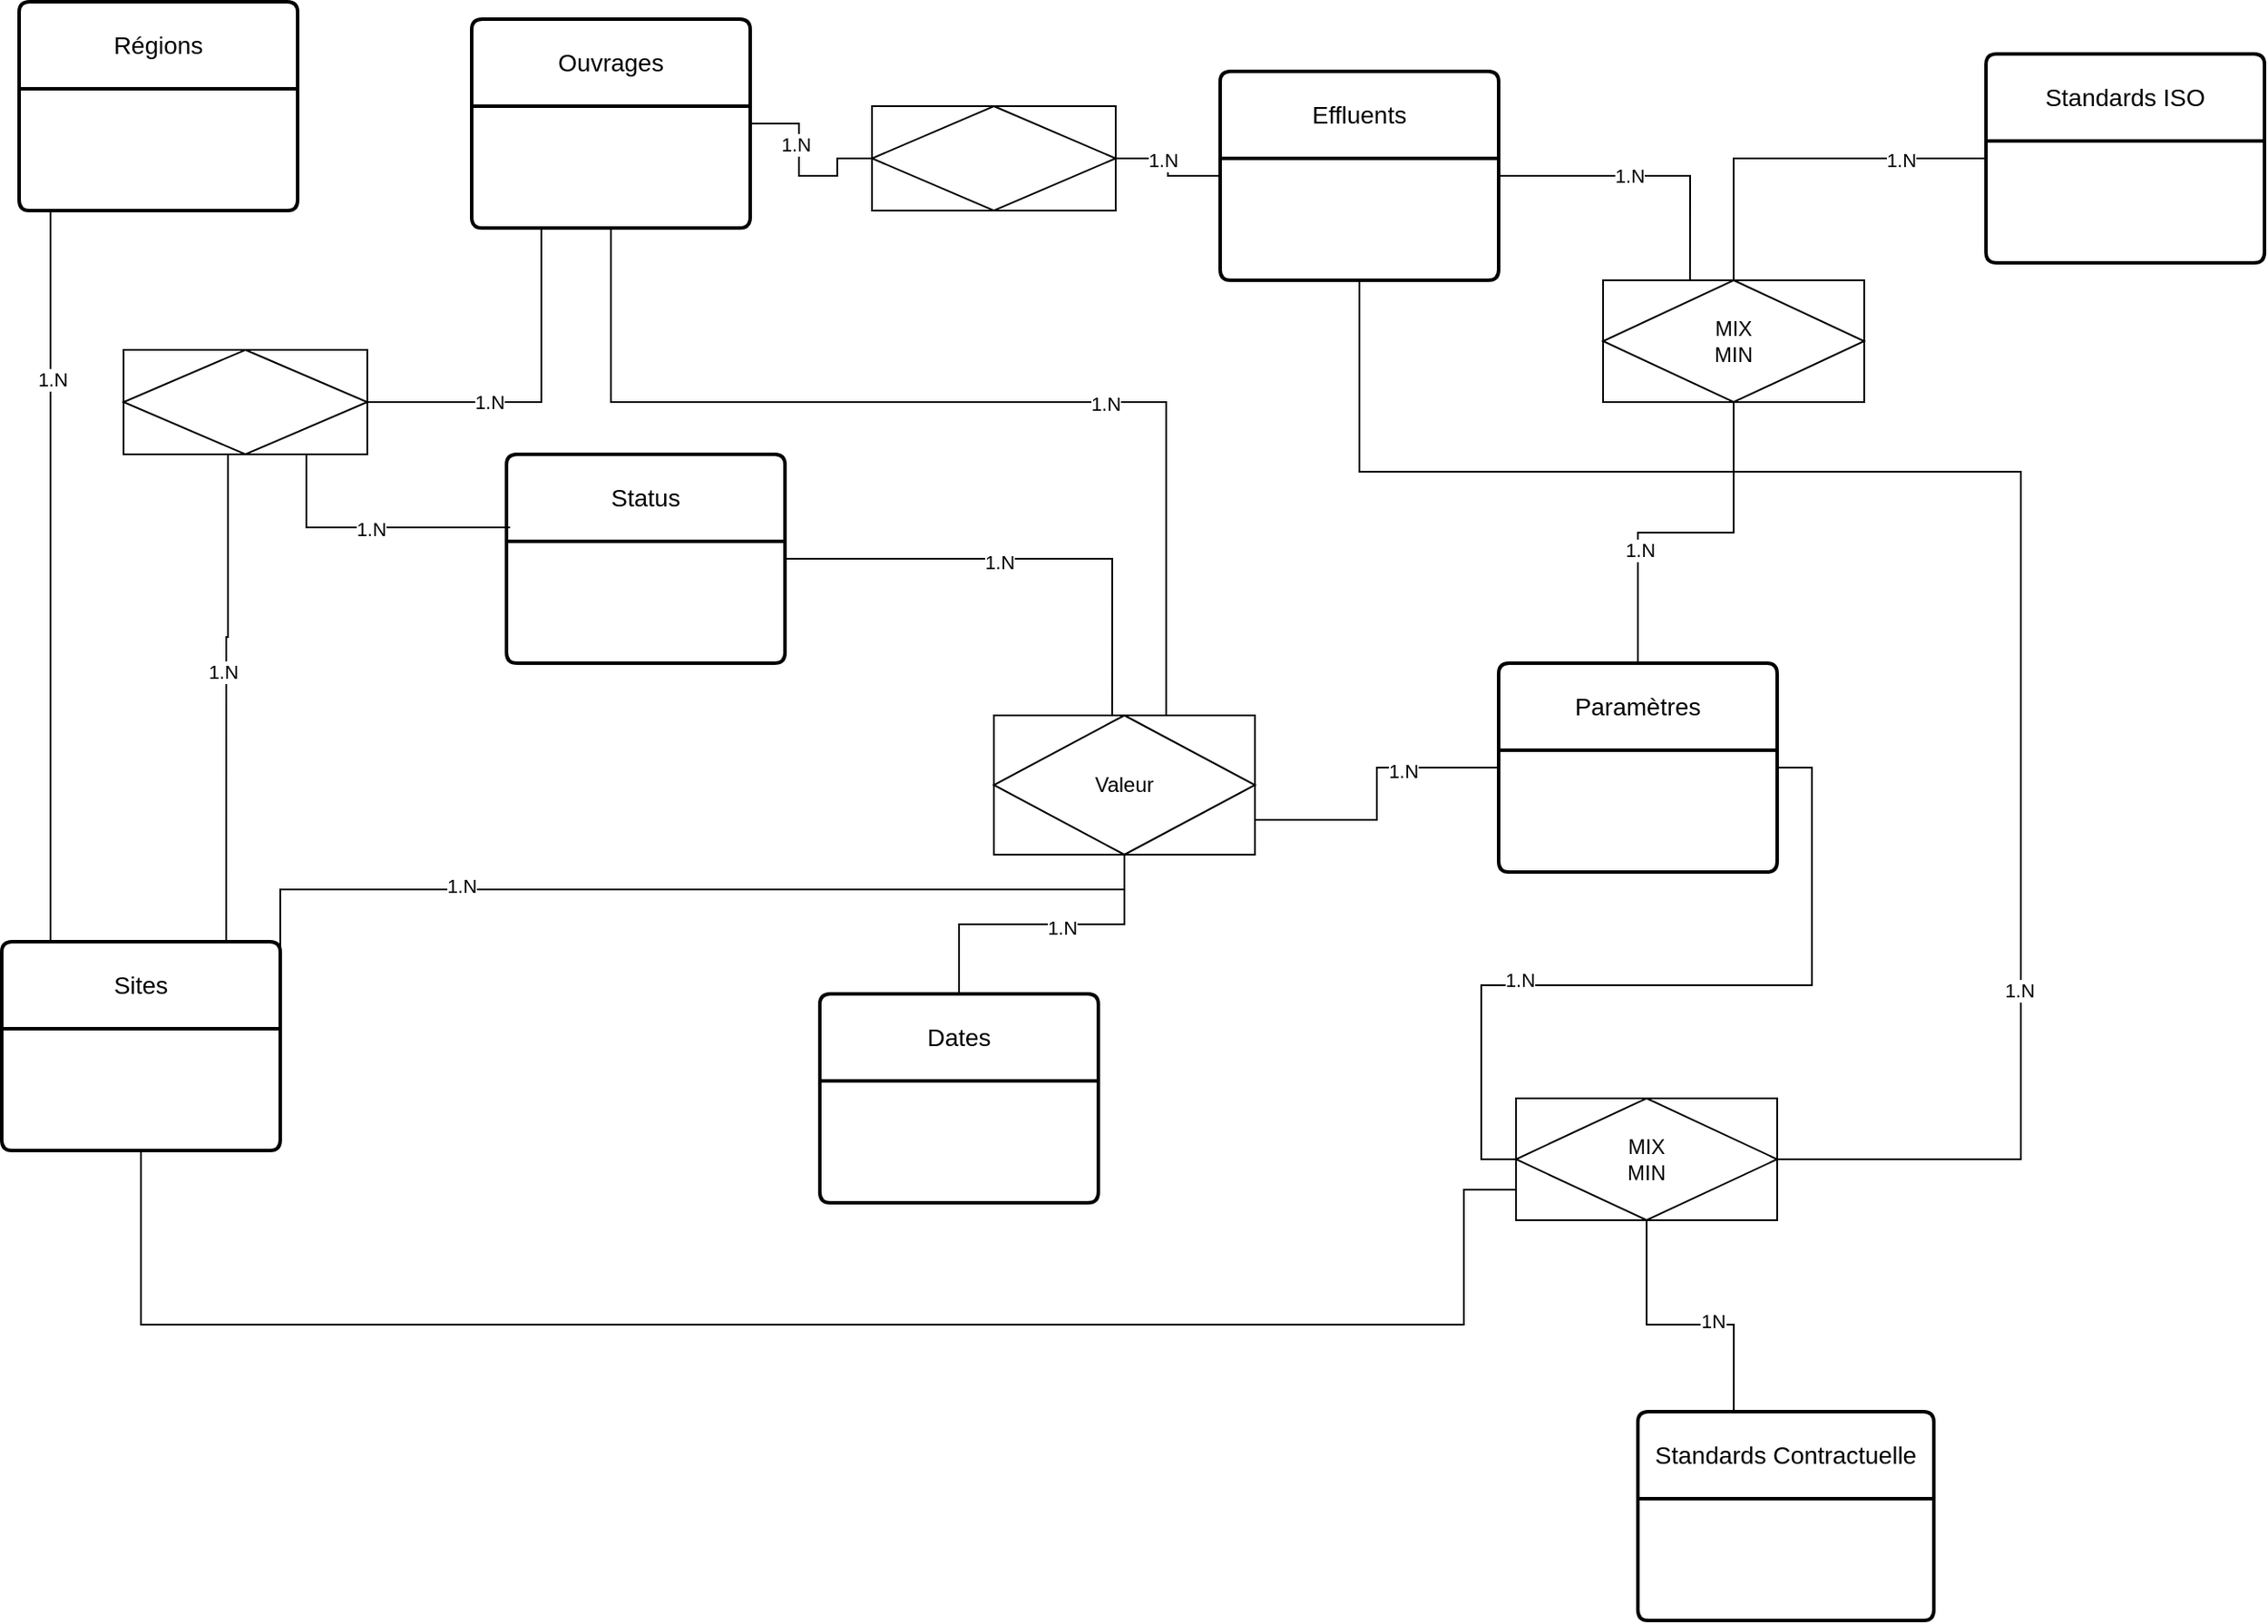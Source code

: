 <mxfile version="21.1.2" type="github">
  <diagram id="R2lEEEUBdFMjLlhIrx00" name="Page-1">
    <mxGraphModel dx="2284" dy="764" grid="1" gridSize="10" guides="1" tooltips="1" connect="1" arrows="1" fold="1" page="1" pageScale="1" pageWidth="850" pageHeight="1100" math="0" shadow="0" extFonts="Permanent Marker^https://fonts.googleapis.com/css?family=Permanent+Marker">
      <root>
        <mxCell id="0" />
        <mxCell id="1" parent="0" />
        <mxCell id="0C7BvCh4BsSfob4eViEc-56" style="edgeStyle=orthogonalEdgeStyle;rounded=0;orthogonalLoop=1;jettySize=auto;html=1;exitX=0.5;exitY=1;exitDx=0;exitDy=0;entryX=0.66;entryY=0;entryDx=0;entryDy=0;entryPerimeter=0;endArrow=none;endFill=0;" edge="1" parent="1" source="0C7BvCh4BsSfob4eViEc-14" target="0C7BvCh4BsSfob4eViEc-48">
          <mxGeometry relative="1" as="geometry">
            <Array as="points">
              <mxPoint x="70" y="660" />
              <mxPoint x="389" y="660" />
            </Array>
          </mxGeometry>
        </mxCell>
        <mxCell id="0C7BvCh4BsSfob4eViEc-63" value="1.N" style="edgeLabel;html=1;align=center;verticalAlign=middle;resizable=0;points=[];" vertex="1" connectable="0" parent="0C7BvCh4BsSfob4eViEc-56">
          <mxGeometry x="0.282" y="-1" relative="1" as="geometry">
            <mxPoint as="offset" />
          </mxGeometry>
        </mxCell>
        <mxCell id="0C7BvCh4BsSfob4eViEc-70" value="" style="edgeStyle=orthogonalEdgeStyle;rounded=0;orthogonalLoop=1;jettySize=auto;html=1;entryX=0;entryY=0.5;entryDx=0;entryDy=0;endArrow=none;endFill=0;" edge="1" parent="1" source="0C7BvCh4BsSfob4eViEc-14" target="0C7BvCh4BsSfob4eViEc-72">
          <mxGeometry relative="1" as="geometry">
            <mxPoint x="205" y="530" as="targetPoint" />
            <Array as="points">
              <mxPoint x="178" y="500" />
              <mxPoint x="178" y="530" />
              <mxPoint x="200" y="530" />
            </Array>
          </mxGeometry>
        </mxCell>
        <mxCell id="0C7BvCh4BsSfob4eViEc-71" value="1.N" style="edgeLabel;html=1;align=center;verticalAlign=middle;resizable=0;points=[];" vertex="1" connectable="0" parent="0C7BvCh4BsSfob4eViEc-70">
          <mxGeometry x="-0.271" y="-2" relative="1" as="geometry">
            <mxPoint as="offset" />
          </mxGeometry>
        </mxCell>
        <mxCell id="0C7BvCh4BsSfob4eViEc-14" value="Ouvrages" style="swimlane;childLayout=stackLayout;horizontal=1;startSize=50;horizontalStack=0;rounded=1;fontSize=14;fontStyle=0;strokeWidth=2;resizeParent=0;resizeLast=1;shadow=0;dashed=0;align=center;arcSize=4;whiteSpace=wrap;html=1;" vertex="1" parent="1">
          <mxGeometry x="-10" y="440" width="160" height="120" as="geometry" />
        </mxCell>
        <mxCell id="0C7BvCh4BsSfob4eViEc-55" style="edgeStyle=orthogonalEdgeStyle;rounded=0;orthogonalLoop=1;jettySize=auto;html=1;exitX=0.5;exitY=1;exitDx=0;exitDy=0;entryX=0.175;entryY=0.017;entryDx=0;entryDy=0;entryPerimeter=0;endArrow=none;endFill=0;" edge="1" parent="1" source="0C7BvCh4BsSfob4eViEc-24" target="0C7BvCh4BsSfob4eViEc-28">
          <mxGeometry relative="1" as="geometry">
            <Array as="points">
              <mxPoint x="-252" y="550" />
            </Array>
          </mxGeometry>
        </mxCell>
        <mxCell id="0C7BvCh4BsSfob4eViEc-66" value="1.N" style="edgeLabel;html=1;align=center;verticalAlign=middle;resizable=0;points=[];" vertex="1" connectable="0" parent="0C7BvCh4BsSfob4eViEc-55">
          <mxGeometry x="-0.346" y="1" relative="1" as="geometry">
            <mxPoint as="offset" />
          </mxGeometry>
        </mxCell>
        <mxCell id="0C7BvCh4BsSfob4eViEc-24" value="Régions" style="swimlane;childLayout=stackLayout;horizontal=1;startSize=50;horizontalStack=0;rounded=1;fontSize=14;fontStyle=0;strokeWidth=2;resizeParent=0;resizeLast=1;shadow=0;dashed=0;align=center;arcSize=4;whiteSpace=wrap;html=1;" vertex="1" parent="1">
          <mxGeometry x="-270" y="430" width="160" height="120" as="geometry" />
        </mxCell>
        <mxCell id="0C7BvCh4BsSfob4eViEc-40" style="edgeStyle=orthogonalEdgeStyle;rounded=0;orthogonalLoop=1;jettySize=auto;html=1;exitX=1;exitY=0.5;exitDx=0;exitDy=0;entryX=0.333;entryY=0;entryDx=0;entryDy=0;entryPerimeter=0;strokeColor=default;endArrow=none;endFill=0;" edge="1" parent="1" source="0C7BvCh4BsSfob4eViEc-25" target="0C7BvCh4BsSfob4eViEc-35">
          <mxGeometry relative="1" as="geometry" />
        </mxCell>
        <mxCell id="0C7BvCh4BsSfob4eViEc-41" value="1.N" style="edgeLabel;html=1;align=center;verticalAlign=middle;resizable=0;points=[];" vertex="1" connectable="0" parent="0C7BvCh4BsSfob4eViEc-40">
          <mxGeometry x="-0.118" relative="1" as="geometry">
            <mxPoint as="offset" />
          </mxGeometry>
        </mxCell>
        <mxCell id="0C7BvCh4BsSfob4eViEc-45" style="edgeStyle=orthogonalEdgeStyle;rounded=0;orthogonalLoop=1;jettySize=auto;html=1;exitX=0.5;exitY=1;exitDx=0;exitDy=0;strokeColor=default;endArrow=none;endFill=0;" edge="1" parent="1" source="0C7BvCh4BsSfob4eViEc-25" target="0C7BvCh4BsSfob4eViEc-42">
          <mxGeometry relative="1" as="geometry">
            <Array as="points">
              <mxPoint x="500" y="700" />
              <mxPoint x="880" y="700" />
              <mxPoint x="880" y="1095" />
            </Array>
          </mxGeometry>
        </mxCell>
        <mxCell id="0C7BvCh4BsSfob4eViEc-46" value="1.N" style="edgeLabel;html=1;align=center;verticalAlign=middle;resizable=0;points=[];" vertex="1" connectable="0" parent="0C7BvCh4BsSfob4eViEc-45">
          <mxGeometry x="0.538" y="-1" relative="1" as="geometry">
            <mxPoint as="offset" />
          </mxGeometry>
        </mxCell>
        <mxCell id="0C7BvCh4BsSfob4eViEc-68" style="edgeStyle=orthogonalEdgeStyle;rounded=0;orthogonalLoop=1;jettySize=auto;html=1;entryX=1;entryY=0.5;entryDx=0;entryDy=0;endArrow=none;endFill=0;" edge="1" parent="1" source="0C7BvCh4BsSfob4eViEc-25" target="0C7BvCh4BsSfob4eViEc-72">
          <mxGeometry relative="1" as="geometry">
            <mxPoint x="335" y="530" as="targetPoint" />
          </mxGeometry>
        </mxCell>
        <mxCell id="0C7BvCh4BsSfob4eViEc-69" value="1.N" style="edgeLabel;html=1;align=center;verticalAlign=middle;resizable=0;points=[];" vertex="1" connectable="0" parent="0C7BvCh4BsSfob4eViEc-68">
          <mxGeometry x="0.247" y="1" relative="1" as="geometry">
            <mxPoint as="offset" />
          </mxGeometry>
        </mxCell>
        <mxCell id="0C7BvCh4BsSfob4eViEc-25" value="Effluents" style="swimlane;childLayout=stackLayout;horizontal=1;startSize=50;horizontalStack=0;rounded=1;fontSize=14;fontStyle=0;strokeWidth=2;resizeParent=0;resizeLast=1;shadow=0;dashed=0;align=center;arcSize=4;whiteSpace=wrap;html=1;" vertex="1" parent="1">
          <mxGeometry x="420" y="470" width="160" height="120" as="geometry" />
        </mxCell>
        <mxCell id="0C7BvCh4BsSfob4eViEc-51" style="edgeStyle=orthogonalEdgeStyle;rounded=0;orthogonalLoop=1;jettySize=auto;html=1;exitX=1;exitY=0.5;exitDx=0;exitDy=0;entryX=0.453;entryY=0.013;entryDx=0;entryDy=0;entryPerimeter=0;endArrow=none;endFill=0;" edge="1" parent="1" source="0C7BvCh4BsSfob4eViEc-26" target="0C7BvCh4BsSfob4eViEc-48">
          <mxGeometry relative="1" as="geometry" />
        </mxCell>
        <mxCell id="0C7BvCh4BsSfob4eViEc-62" value="1.N" style="edgeLabel;html=1;align=center;verticalAlign=middle;resizable=0;points=[];" vertex="1" connectable="0" parent="0C7BvCh4BsSfob4eViEc-51">
          <mxGeometry x="-0.117" y="-2" relative="1" as="geometry">
            <mxPoint as="offset" />
          </mxGeometry>
        </mxCell>
        <mxCell id="0C7BvCh4BsSfob4eViEc-26" value="Status" style="swimlane;childLayout=stackLayout;horizontal=1;startSize=50;horizontalStack=0;rounded=1;fontSize=14;fontStyle=0;strokeWidth=2;resizeParent=0;resizeLast=1;shadow=0;dashed=0;align=center;arcSize=4;whiteSpace=wrap;html=1;" vertex="1" parent="1">
          <mxGeometry x="10" y="690" width="160" height="120" as="geometry" />
        </mxCell>
        <mxCell id="0C7BvCh4BsSfob4eViEc-50" style="edgeStyle=orthogonalEdgeStyle;rounded=0;orthogonalLoop=1;jettySize=auto;html=1;exitX=0.5;exitY=0;exitDx=0;exitDy=0;entryX=0.5;entryY=1;entryDx=0;entryDy=0;endArrow=none;endFill=0;" edge="1" parent="1" source="0C7BvCh4BsSfob4eViEc-27" target="0C7BvCh4BsSfob4eViEc-48">
          <mxGeometry relative="1" as="geometry" />
        </mxCell>
        <mxCell id="0C7BvCh4BsSfob4eViEc-60" value="1.N" style="edgeLabel;html=1;align=center;verticalAlign=middle;resizable=0;points=[];" vertex="1" connectable="0" parent="0C7BvCh4BsSfob4eViEc-50">
          <mxGeometry x="0.131" y="-2" relative="1" as="geometry">
            <mxPoint as="offset" />
          </mxGeometry>
        </mxCell>
        <mxCell id="0C7BvCh4BsSfob4eViEc-27" value="Dates" style="swimlane;childLayout=stackLayout;horizontal=1;startSize=50;horizontalStack=0;rounded=1;fontSize=14;fontStyle=0;strokeWidth=2;resizeParent=0;resizeLast=1;shadow=0;dashed=0;align=center;arcSize=4;whiteSpace=wrap;html=1;" vertex="1" parent="1">
          <mxGeometry x="190" y="1000" width="160" height="120" as="geometry" />
        </mxCell>
        <mxCell id="0C7BvCh4BsSfob4eViEc-52" style="edgeStyle=orthogonalEdgeStyle;rounded=0;orthogonalLoop=1;jettySize=auto;html=1;exitX=1;exitY=0.5;exitDx=0;exitDy=0;endArrow=none;endFill=0;" edge="1" parent="1" source="0C7BvCh4BsSfob4eViEc-28" target="0C7BvCh4BsSfob4eViEc-48">
          <mxGeometry relative="1" as="geometry">
            <Array as="points">
              <mxPoint x="-120" y="940" />
              <mxPoint x="365" y="940" />
            </Array>
          </mxGeometry>
        </mxCell>
        <mxCell id="0C7BvCh4BsSfob4eViEc-61" value="1.N" style="edgeLabel;html=1;align=center;verticalAlign=middle;resizable=0;points=[];" vertex="1" connectable="0" parent="0C7BvCh4BsSfob4eViEc-52">
          <mxGeometry x="-0.35" y="2" relative="1" as="geometry">
            <mxPoint as="offset" />
          </mxGeometry>
        </mxCell>
        <mxCell id="0C7BvCh4BsSfob4eViEc-84" style="edgeStyle=orthogonalEdgeStyle;rounded=0;orthogonalLoop=1;jettySize=auto;html=1;exitX=0.5;exitY=1;exitDx=0;exitDy=0;entryX=0;entryY=0.75;entryDx=0;entryDy=0;startArrow=none;startFill=0;endArrow=none;endFill=0;" edge="1" parent="1" source="0C7BvCh4BsSfob4eViEc-28" target="0C7BvCh4BsSfob4eViEc-42">
          <mxGeometry relative="1" as="geometry">
            <Array as="points">
              <mxPoint x="-200" y="1190" />
              <mxPoint x="560" y="1190" />
              <mxPoint x="560" y="1113" />
            </Array>
          </mxGeometry>
        </mxCell>
        <mxCell id="0C7BvCh4BsSfob4eViEc-28" value="Sites" style="swimlane;childLayout=stackLayout;horizontal=1;startSize=50;horizontalStack=0;rounded=1;fontSize=14;fontStyle=0;strokeWidth=2;resizeParent=0;resizeLast=1;shadow=0;dashed=0;align=center;arcSize=4;whiteSpace=wrap;html=1;" vertex="1" parent="1">
          <mxGeometry x="-280" y="970" width="160" height="120" as="geometry" />
        </mxCell>
        <mxCell id="0C7BvCh4BsSfob4eViEc-36" style="edgeStyle=orthogonalEdgeStyle;rounded=0;orthogonalLoop=1;jettySize=auto;html=1;strokeColor=default;endArrow=none;endFill=0;" edge="1" parent="1" source="0C7BvCh4BsSfob4eViEc-30" target="0C7BvCh4BsSfob4eViEc-35">
          <mxGeometry relative="1" as="geometry" />
        </mxCell>
        <mxCell id="0C7BvCh4BsSfob4eViEc-37" value="1.N" style="edgeLabel;html=1;align=center;verticalAlign=middle;resizable=0;points=[];" vertex="1" connectable="0" parent="0C7BvCh4BsSfob4eViEc-36">
          <mxGeometry x="-0.366" y="-1" relative="1" as="geometry">
            <mxPoint as="offset" />
          </mxGeometry>
        </mxCell>
        <mxCell id="0C7BvCh4BsSfob4eViEc-43" style="edgeStyle=orthogonalEdgeStyle;rounded=0;orthogonalLoop=1;jettySize=auto;html=1;exitX=1;exitY=0.5;exitDx=0;exitDy=0;entryX=0;entryY=0.5;entryDx=0;entryDy=0;strokeColor=default;endArrow=none;endFill=0;" edge="1" parent="1" source="0C7BvCh4BsSfob4eViEc-30" target="0C7BvCh4BsSfob4eViEc-42">
          <mxGeometry relative="1" as="geometry" />
        </mxCell>
        <mxCell id="0C7BvCh4BsSfob4eViEc-65" value="1.N" style="edgeLabel;html=1;align=center;verticalAlign=middle;resizable=0;points=[];" vertex="1" connectable="0" parent="0C7BvCh4BsSfob4eViEc-43">
          <mxGeometry x="0.379" y="-3" relative="1" as="geometry">
            <mxPoint as="offset" />
          </mxGeometry>
        </mxCell>
        <mxCell id="0C7BvCh4BsSfob4eViEc-53" style="edgeStyle=orthogonalEdgeStyle;rounded=0;orthogonalLoop=1;jettySize=auto;html=1;exitX=0;exitY=0.5;exitDx=0;exitDy=0;entryX=1;entryY=0.75;entryDx=0;entryDy=0;endArrow=none;endFill=0;" edge="1" parent="1" source="0C7BvCh4BsSfob4eViEc-30" target="0C7BvCh4BsSfob4eViEc-48">
          <mxGeometry relative="1" as="geometry" />
        </mxCell>
        <mxCell id="0C7BvCh4BsSfob4eViEc-64" value="1.N" style="edgeLabel;html=1;align=center;verticalAlign=middle;resizable=0;points=[];" vertex="1" connectable="0" parent="0C7BvCh4BsSfob4eViEc-53">
          <mxGeometry x="-0.353" y="2" relative="1" as="geometry">
            <mxPoint as="offset" />
          </mxGeometry>
        </mxCell>
        <mxCell id="0C7BvCh4BsSfob4eViEc-30" value="Paramètres" style="swimlane;childLayout=stackLayout;horizontal=1;startSize=50;horizontalStack=0;rounded=1;fontSize=14;fontStyle=0;strokeWidth=2;resizeParent=0;resizeLast=1;shadow=0;dashed=0;align=center;arcSize=4;whiteSpace=wrap;html=1;" vertex="1" parent="1">
          <mxGeometry x="580" y="810" width="160" height="120" as="geometry" />
        </mxCell>
        <mxCell id="0C7BvCh4BsSfob4eViEc-38" style="edgeStyle=orthogonalEdgeStyle;rounded=0;orthogonalLoop=1;jettySize=auto;html=1;exitX=0;exitY=0.5;exitDx=0;exitDy=0;entryX=0.5;entryY=0;entryDx=0;entryDy=0;strokeColor=default;endArrow=none;endFill=0;" edge="1" parent="1" source="0C7BvCh4BsSfob4eViEc-31" target="0C7BvCh4BsSfob4eViEc-35">
          <mxGeometry relative="1" as="geometry" />
        </mxCell>
        <mxCell id="0C7BvCh4BsSfob4eViEc-39" value="1.N" style="edgeLabel;html=1;align=center;verticalAlign=middle;resizable=0;points=[];" vertex="1" connectable="0" parent="0C7BvCh4BsSfob4eViEc-38">
          <mxGeometry x="-0.544" y="1" relative="1" as="geometry">
            <mxPoint as="offset" />
          </mxGeometry>
        </mxCell>
        <mxCell id="0C7BvCh4BsSfob4eViEc-31" value="Standards ISO" style="swimlane;childLayout=stackLayout;horizontal=1;startSize=50;horizontalStack=0;rounded=1;fontSize=14;fontStyle=0;strokeWidth=2;resizeParent=0;resizeLast=1;shadow=0;dashed=0;align=center;arcSize=4;whiteSpace=wrap;html=1;" vertex="1" parent="1">
          <mxGeometry x="860" y="460" width="160" height="120" as="geometry" />
        </mxCell>
        <mxCell id="0C7BvCh4BsSfob4eViEc-44" style="edgeStyle=orthogonalEdgeStyle;rounded=0;orthogonalLoop=1;jettySize=auto;html=1;exitX=0.324;exitY=0.017;exitDx=0;exitDy=0;entryX=0.5;entryY=1;entryDx=0;entryDy=0;strokeColor=default;endArrow=none;endFill=0;exitPerimeter=0;" edge="1" parent="1" source="0C7BvCh4BsSfob4eViEc-34" target="0C7BvCh4BsSfob4eViEc-42">
          <mxGeometry relative="1" as="geometry">
            <Array as="points">
              <mxPoint x="715" y="1190" />
              <mxPoint x="665" y="1190" />
            </Array>
          </mxGeometry>
        </mxCell>
        <mxCell id="0C7BvCh4BsSfob4eViEc-47" value="1N" style="edgeLabel;html=1;align=center;verticalAlign=middle;resizable=0;points=[];" vertex="1" connectable="0" parent="0C7BvCh4BsSfob4eViEc-44">
          <mxGeometry x="-0.212" y="-2" relative="1" as="geometry">
            <mxPoint as="offset" />
          </mxGeometry>
        </mxCell>
        <mxCell id="0C7BvCh4BsSfob4eViEc-34" value="Standards Contractuelle" style="swimlane;childLayout=stackLayout;horizontal=1;startSize=50;horizontalStack=0;rounded=1;fontSize=14;fontStyle=0;strokeWidth=2;resizeParent=0;resizeLast=1;shadow=0;dashed=0;align=center;arcSize=4;whiteSpace=wrap;html=1;" vertex="1" parent="1">
          <mxGeometry x="660" y="1240" width="170" height="120" as="geometry" />
        </mxCell>
        <mxCell id="0C7BvCh4BsSfob4eViEc-35" value="MIX&lt;br&gt;MIN" style="shape=associativeEntity;whiteSpace=wrap;html=1;align=center;" vertex="1" parent="1">
          <mxGeometry x="640" y="590" width="150" height="70" as="geometry" />
        </mxCell>
        <mxCell id="0C7BvCh4BsSfob4eViEc-42" value="MIX&lt;br style=&quot;border-color: var(--border-color);&quot;&gt;MIN" style="shape=associativeEntity;whiteSpace=wrap;html=1;align=center;" vertex="1" parent="1">
          <mxGeometry x="590" y="1060" width="150" height="70" as="geometry" />
        </mxCell>
        <mxCell id="0C7BvCh4BsSfob4eViEc-48" value="Valeur" style="shape=associativeEntity;whiteSpace=wrap;html=1;align=center;" vertex="1" parent="1">
          <mxGeometry x="290" y="840" width="150" height="80" as="geometry" />
        </mxCell>
        <mxCell id="0C7BvCh4BsSfob4eViEc-72" value="" style="shape=associativeEntity;whiteSpace=wrap;html=1;align=center;" vertex="1" parent="1">
          <mxGeometry x="220" y="490" width="140" height="60" as="geometry" />
        </mxCell>
        <mxCell id="0C7BvCh4BsSfob4eViEc-77" style="edgeStyle=orthogonalEdgeStyle;rounded=0;orthogonalLoop=1;jettySize=auto;html=1;exitX=0.5;exitY=1;exitDx=0;exitDy=0;entryX=0.806;entryY=0.008;entryDx=0;entryDy=0;entryPerimeter=0;endArrow=none;endFill=0;" edge="1" parent="1" source="0C7BvCh4BsSfob4eViEc-74" target="0C7BvCh4BsSfob4eViEc-28">
          <mxGeometry relative="1" as="geometry">
            <Array as="points">
              <mxPoint x="-150" y="690" />
              <mxPoint x="-150" y="795" />
              <mxPoint x="-151" y="795" />
            </Array>
          </mxGeometry>
        </mxCell>
        <mxCell id="0C7BvCh4BsSfob4eViEc-81" value="1.N" style="edgeLabel;html=1;align=center;verticalAlign=middle;resizable=0;points=[];" vertex="1" connectable="0" parent="0C7BvCh4BsSfob4eViEc-77">
          <mxGeometry x="-0.072" y="-2" relative="1" as="geometry">
            <mxPoint as="offset" />
          </mxGeometry>
        </mxCell>
        <mxCell id="0C7BvCh4BsSfob4eViEc-79" style="edgeStyle=orthogonalEdgeStyle;rounded=0;orthogonalLoop=1;jettySize=auto;html=1;exitX=0.75;exitY=1;exitDx=0;exitDy=0;entryX=0.013;entryY=0.35;entryDx=0;entryDy=0;entryPerimeter=0;endArrow=none;endFill=0;" edge="1" parent="1" source="0C7BvCh4BsSfob4eViEc-74" target="0C7BvCh4BsSfob4eViEc-26">
          <mxGeometry relative="1" as="geometry" />
        </mxCell>
        <mxCell id="0C7BvCh4BsSfob4eViEc-82" value="1.N" style="edgeLabel;html=1;align=center;verticalAlign=middle;resizable=0;points=[];" vertex="1" connectable="0" parent="0C7BvCh4BsSfob4eViEc-79">
          <mxGeometry x="-0.007" y="-1" relative="1" as="geometry">
            <mxPoint as="offset" />
          </mxGeometry>
        </mxCell>
        <mxCell id="0C7BvCh4BsSfob4eViEc-80" style="edgeStyle=orthogonalEdgeStyle;rounded=0;orthogonalLoop=1;jettySize=auto;html=1;entryX=0.25;entryY=1;entryDx=0;entryDy=0;endArrow=none;endFill=0;" edge="1" parent="1" source="0C7BvCh4BsSfob4eViEc-74" target="0C7BvCh4BsSfob4eViEc-14">
          <mxGeometry relative="1" as="geometry" />
        </mxCell>
        <mxCell id="0C7BvCh4BsSfob4eViEc-83" value="1.N" style="edgeLabel;html=1;align=center;verticalAlign=middle;resizable=0;points=[];" vertex="1" connectable="0" parent="0C7BvCh4BsSfob4eViEc-80">
          <mxGeometry x="-0.3" relative="1" as="geometry">
            <mxPoint as="offset" />
          </mxGeometry>
        </mxCell>
        <mxCell id="0C7BvCh4BsSfob4eViEc-74" value="" style="shape=associativeEntity;whiteSpace=wrap;html=1;align=center;" vertex="1" parent="1">
          <mxGeometry x="-210" y="630" width="140" height="60" as="geometry" />
        </mxCell>
      </root>
    </mxGraphModel>
  </diagram>
</mxfile>
